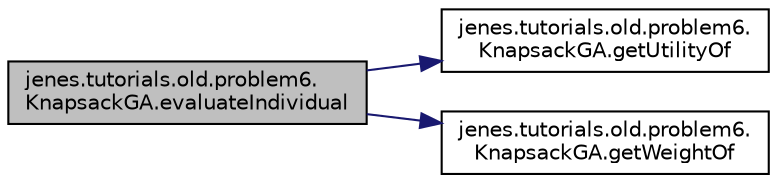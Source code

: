 digraph "jenes.tutorials.old.problem6.KnapsackGA.evaluateIndividual"
{
  edge [fontname="Helvetica",fontsize="10",labelfontname="Helvetica",labelfontsize="10"];
  node [fontname="Helvetica",fontsize="10",shape=record];
  rankdir="LR";
  Node1 [label="jenes.tutorials.old.problem6.\lKnapsackGA.evaluateIndividual",height=0.2,width=0.4,color="black", fillcolor="grey75", style="filled" fontcolor="black"];
  Node1 -> Node2 [color="midnightblue",fontsize="10",style="solid",fontname="Helvetica"];
  Node2 [label="jenes.tutorials.old.problem6.\lKnapsackGA.getUtilityOf",height=0.2,width=0.4,color="black", fillcolor="white", style="filled",URL="$classjenes_1_1tutorials_1_1old_1_1problem6_1_1_knapsack_g_a.html#a1afed02357ac8bd62bf23b34132a1c30"];
  Node1 -> Node3 [color="midnightblue",fontsize="10",style="solid",fontname="Helvetica"];
  Node3 [label="jenes.tutorials.old.problem6.\lKnapsackGA.getWeightOf",height=0.2,width=0.4,color="black", fillcolor="white", style="filled",URL="$classjenes_1_1tutorials_1_1old_1_1problem6_1_1_knapsack_g_a.html#a3fad8fde8f1c75f2f39665b872578551"];
}
